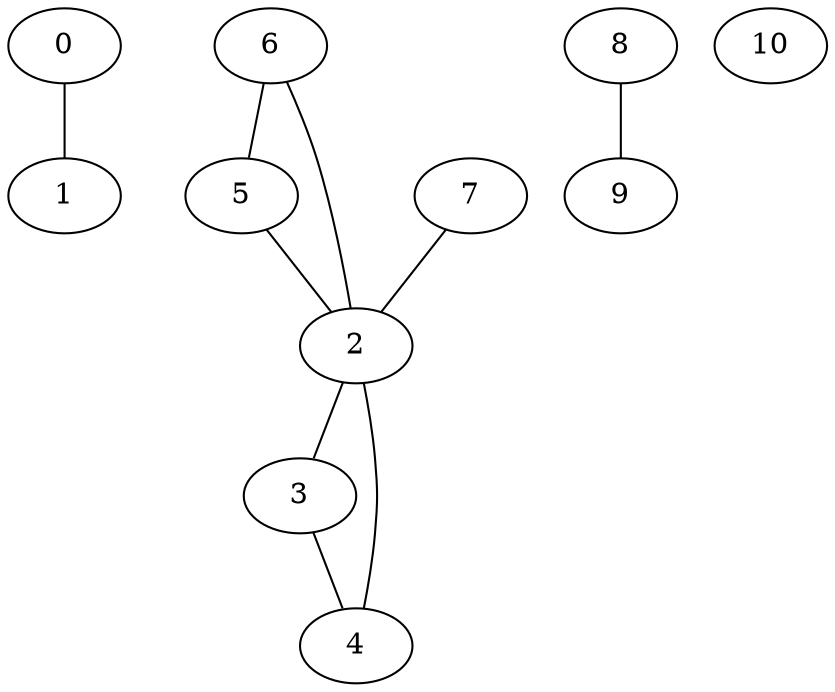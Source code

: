 graph {
    0 -- 1;
    6 -- 5;
    6 -- 2;
    5 -- 2;
    7 -- 2;
    2 -- 3;
    2 -- 4;
    3 -- 4;
    8 -- 9;
    10;
}